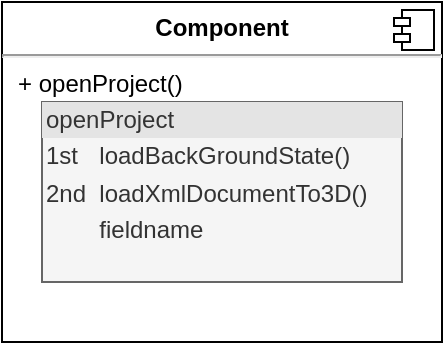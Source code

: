 <mxfile version="14.1.2" type="github"><diagram id="eg0OOWS5u3Eq4Op8deKR" name="Page-1"><mxGraphModel dx="528" dy="513" grid="1" gridSize="10" guides="1" tooltips="1" connect="1" arrows="1" fold="1" page="1" pageScale="1" pageWidth="827" pageHeight="1169" math="0" shadow="0"><root><mxCell id="0"/><mxCell id="1" parent="0"/><mxCell id="jkjiSasW9flsP1HJkbxI-5" value="&lt;p style=&quot;margin: 0px ; margin-top: 6px ; text-align: center&quot;&gt;&lt;b&gt;Component&lt;/b&gt;&lt;/p&gt;&lt;hr&gt;&lt;p style=&quot;margin: 0px ; margin-left: 8px&quot;&gt;+&amp;nbsp;openProject()&lt;br&gt;&lt;br&gt;&lt;/p&gt;" style="align=left;overflow=fill;html=1;dropTarget=0;" vertex="1" parent="1"><mxGeometry x="90" y="230" width="220" height="170" as="geometry"/></mxCell><mxCell id="jkjiSasW9flsP1HJkbxI-6" value="" style="shape=component;jettyWidth=8;jettyHeight=4;" vertex="1" parent="jkjiSasW9flsP1HJkbxI-5"><mxGeometry x="1" width="20" height="20" relative="1" as="geometry"><mxPoint x="-24" y="4" as="offset"/></mxGeometry></mxCell><mxCell id="jkjiSasW9flsP1HJkbxI-8" value="&lt;div style=&quot;box-sizing: border-box ; width: 100% ; background: #e4e4e4 ; padding: 2px&quot;&gt;openProject&lt;/div&gt;&lt;table style=&quot;width: 100% ; font-size: 1em&quot; cellpadding=&quot;2&quot; cellspacing=&quot;0&quot;&gt;&lt;tbody&gt;&lt;tr&gt;&lt;td&gt;1st&lt;/td&gt;&lt;td&gt;loadBackGroundState()&lt;/td&gt;&lt;/tr&gt;&lt;tr&gt;&lt;td&gt;2nd&lt;/td&gt;&lt;td&gt;loadXmlDocumentTo3D()&lt;/td&gt;&lt;/tr&gt;&lt;tr&gt;&lt;td&gt;&lt;/td&gt;&lt;td&gt;fieldname&lt;/td&gt;&lt;/tr&gt;&lt;/tbody&gt;&lt;/table&gt;" style="verticalAlign=top;align=left;overflow=fill;html=1;fillColor=#f5f5f5;strokeColor=#666666;fontColor=#333333;" vertex="1" parent="1"><mxGeometry x="110" y="280" width="180" height="90" as="geometry"/></mxCell></root></mxGraphModel></diagram></mxfile>